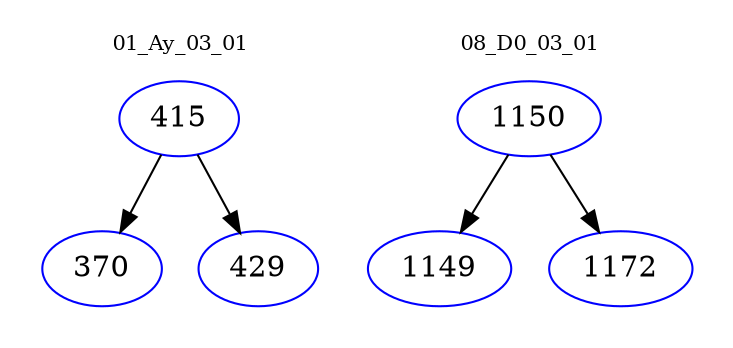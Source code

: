 digraph{
subgraph cluster_0 {
color = white
label = "01_Ay_03_01";
fontsize=10;
T0_415 [label="415", color="blue"]
T0_415 -> T0_370 [color="black"]
T0_370 [label="370", color="blue"]
T0_415 -> T0_429 [color="black"]
T0_429 [label="429", color="blue"]
}
subgraph cluster_1 {
color = white
label = "08_D0_03_01";
fontsize=10;
T1_1150 [label="1150", color="blue"]
T1_1150 -> T1_1149 [color="black"]
T1_1149 [label="1149", color="blue"]
T1_1150 -> T1_1172 [color="black"]
T1_1172 [label="1172", color="blue"]
}
}
